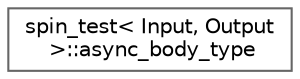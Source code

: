 digraph "类继承关系图"
{
 // LATEX_PDF_SIZE
  bgcolor="transparent";
  edge [fontname=Helvetica,fontsize=10,labelfontname=Helvetica,labelfontsize=10];
  node [fontname=Helvetica,fontsize=10,shape=box,height=0.2,width=0.4];
  rankdir="LR";
  Node0 [id="Node000000",label="spin_test\< Input, Output\l \>::async_body_type",height=0.2,width=0.4,color="grey40", fillcolor="white", style="filled",URL="$classspin__test_1_1async__body__type.html",tooltip=" "];
}
